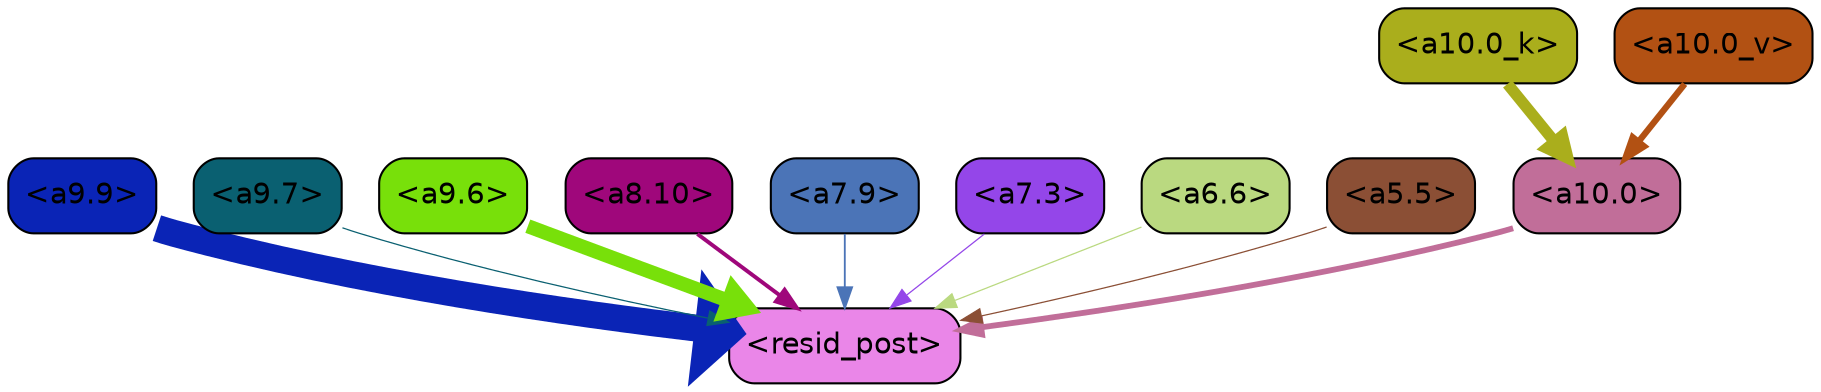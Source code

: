 strict digraph "" {
	graph [bgcolor=transparent,
		layout=dot,
		overlap=false,
		splines=true
	];
	"<a10.0>"	[color=black,
		fillcolor="#c16e99",
		fontname=Helvetica,
		shape=box,
		style="filled, rounded"];
	"<resid_post>"	[color=black,
		fillcolor="#ea86e8",
		fontname=Helvetica,
		shape=box,
		style="filled, rounded"];
	"<a10.0>" -> "<resid_post>"	[color="#c16e99",
		penwidth=2.7864551544189453];
	"<a9.9>"	[color=black,
		fillcolor="#0a24b6",
		fontname=Helvetica,
		shape=box,
		style="filled, rounded"];
	"<a9.9>" -> "<resid_post>"	[color="#0a24b6",
		penwidth=12.923796653747559];
	"<a9.7>"	[color=black,
		fillcolor="#0a6071",
		fontname=Helvetica,
		shape=box,
		style="filled, rounded"];
	"<a9.7>" -> "<resid_post>"	[color="#0a6071",
		penwidth=0.6];
	"<a9.6>"	[color=black,
		fillcolor="#78e00a",
		fontname=Helvetica,
		shape=box,
		style="filled, rounded"];
	"<a9.6>" -> "<resid_post>"	[color="#78e00a",
		penwidth=6.787586212158203];
	"<a8.10>"	[color=black,
		fillcolor="#9f077b",
		fontname=Helvetica,
		shape=box,
		style="filled, rounded"];
	"<a8.10>" -> "<resid_post>"	[color="#9f077b",
		penwidth=1.893411636352539];
	"<a7.9>"	[color=black,
		fillcolor="#4b74b7",
		fontname=Helvetica,
		shape=box,
		style="filled, rounded"];
	"<a7.9>" -> "<resid_post>"	[color="#4b74b7",
		penwidth=0.8844146728515625];
	"<a7.3>"	[color=black,
		fillcolor="#9446e9",
		fontname=Helvetica,
		shape=box,
		style="filled, rounded"];
	"<a7.3>" -> "<resid_post>"	[color="#9446e9",
		penwidth=0.6];
	"<a6.6>"	[color=black,
		fillcolor="#bad980",
		fontname=Helvetica,
		shape=box,
		style="filled, rounded"];
	"<a6.6>" -> "<resid_post>"	[color="#bad980",
		penwidth=0.6];
	"<a5.5>"	[color=black,
		fillcolor="#8b4f35",
		fontname=Helvetica,
		shape=box,
		style="filled, rounded"];
	"<a5.5>" -> "<resid_post>"	[color="#8b4f35",
		penwidth=0.6];
	"<a10.0_k>"	[color=black,
		fillcolor="#aaae1c",
		fontname=Helvetica,
		shape=box,
		style="filled, rounded"];
	"<a10.0_k>" -> "<a10.0>"	[color="#aaae1c",
		penwidth=5.4525909423828125];
	"<a10.0_v>"	[color=black,
		fillcolor="#b25113",
		fontname=Helvetica,
		shape=box,
		style="filled, rounded"];
	"<a10.0_v>" -> "<a10.0>"	[color="#b25113",
		penwidth=3.0300064086914062];
}
